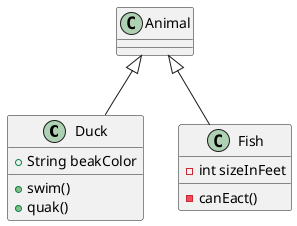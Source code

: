 @startuml

class Duck extends Animal{
    +String beakColor
    +swim()
    +quak()
}

class Fish extends Animal{
    -int sizeInFeet
    -canEact()
}
@enduml
